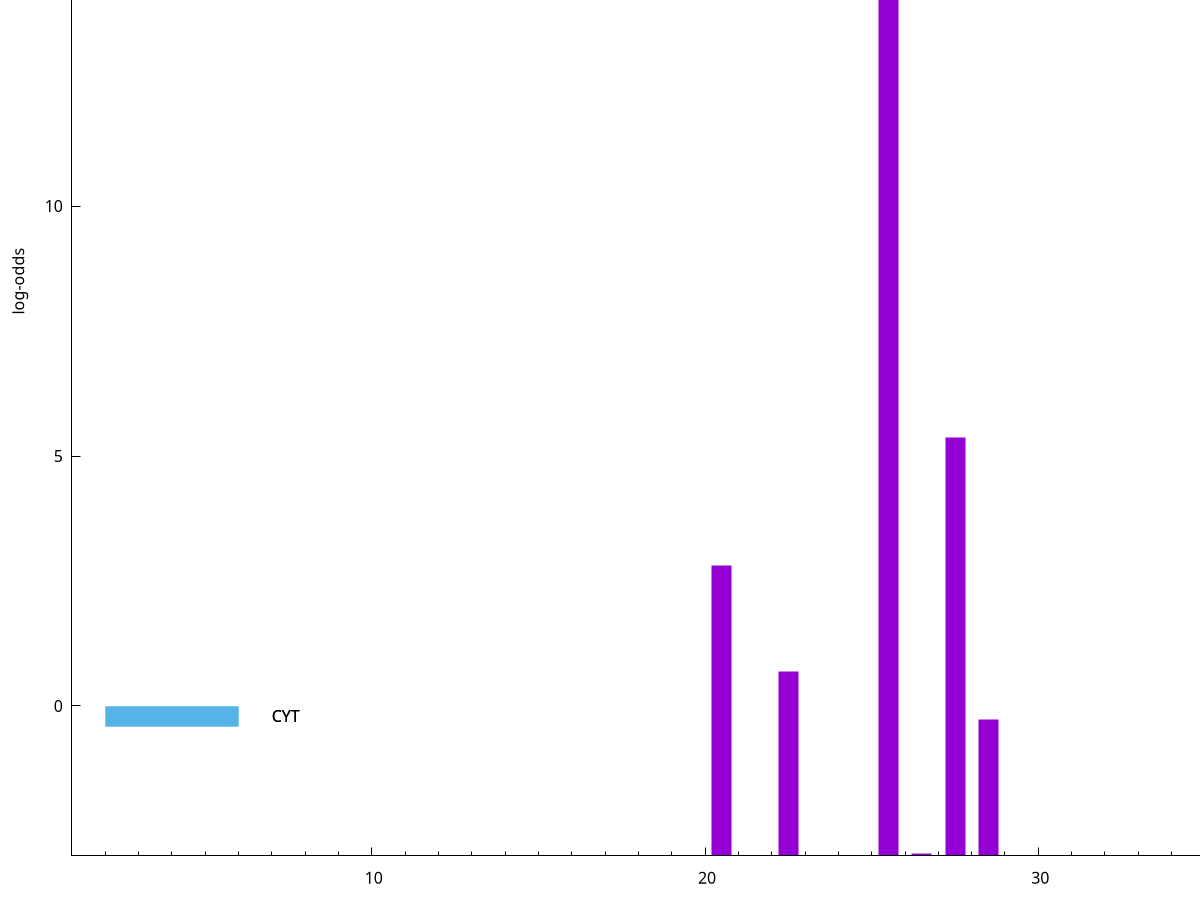 set title "LipoP predictions for SRR5666568.gff"
set size 2., 1.4
set xrange [1:70] 
set mxtics 10
set yrange [-3:20]
set y2range [0:23]
set ylabel "log-odds"
set term postscript eps color solid "Helvetica" 30
set output "SRR5666568.gff617.eps"
set arrow from 2,14.7764 to 6,14.7764 nohead lt 1 lw 20
set label "SpI" at 7,14.7764
set arrow from 2,-0.200913 to 6,-0.200913 nohead lt 3 lw 20
set label "CYT" at 7,-0.200913
set arrow from 2,-0.200913 to 6,-0.200913 nohead lt 3 lw 20
set label "CYT" at 7,-0.200913
set arrow from 2,14.7764 to 6,14.7764 nohead lt 1 lw 20
set label "SpI" at 7,14.7764
# NOTE: The scores below are the log-odds scores with the threshold
# NOTE: subtracted (a hack to make gnuplot make the histogram all
# NOTE: look nice).
plot "-" axes x1y2 title "" with impulses lt 1 lw 20
25.500000 17.773800
27.500000 8.371990
20.500000 5.801720
22.500000 3.683268
28.500000 2.724905
26.500000 0.047270
e
exit

